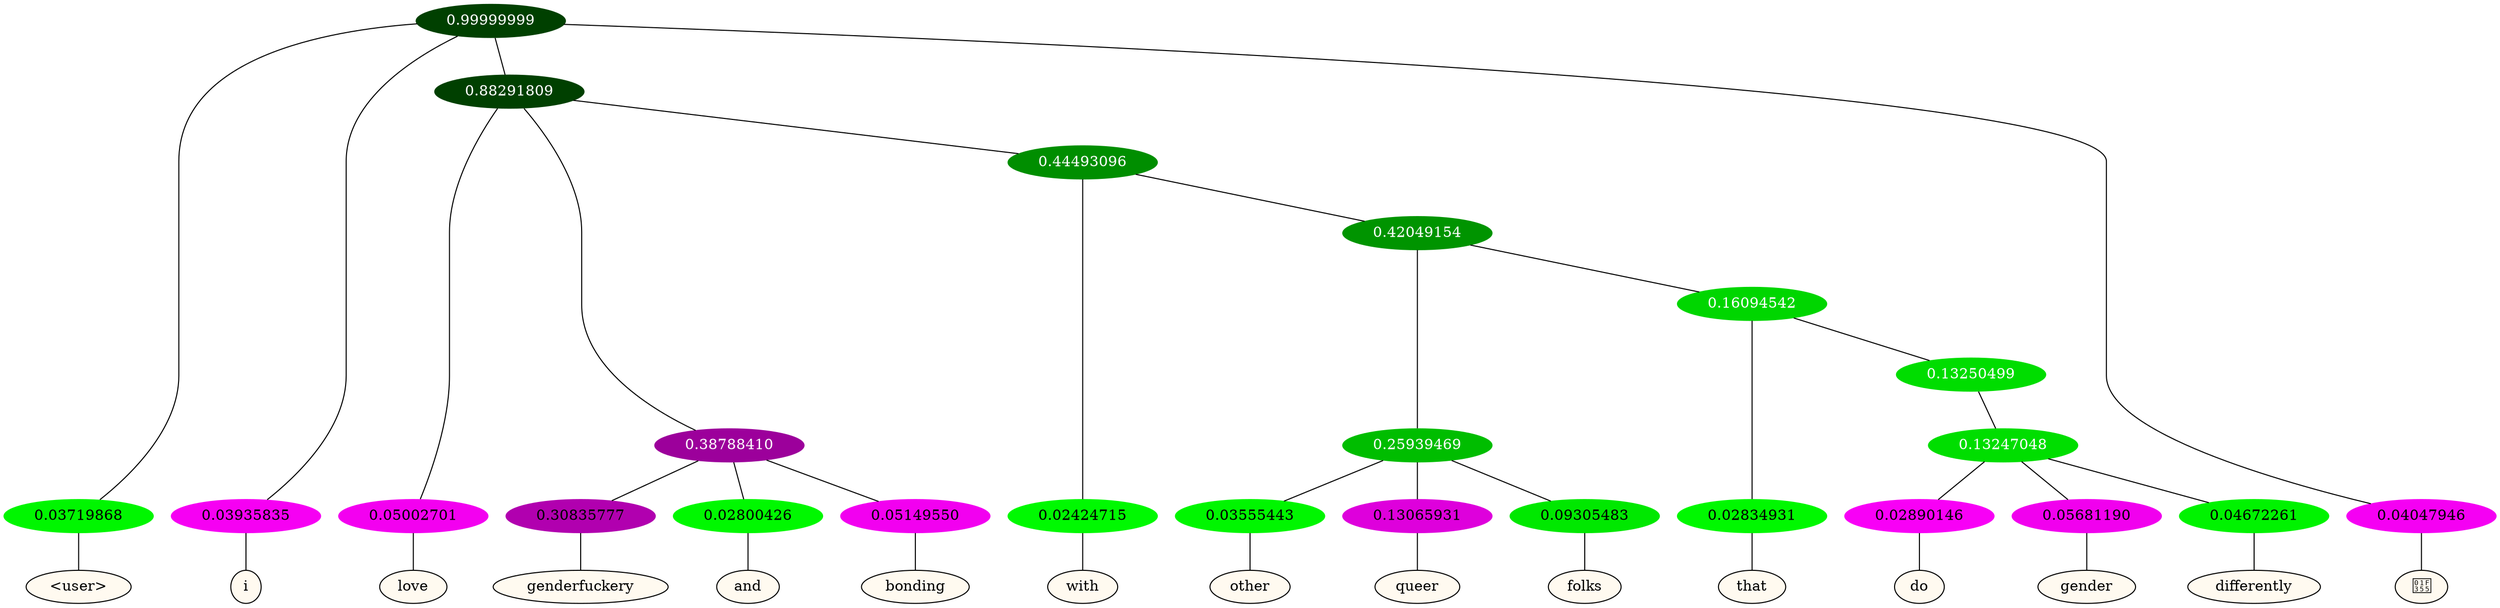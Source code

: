 graph {
	node [format=png height=0.15 nodesep=0.001 ordering=out overlap=prism overlap_scaling=0.01 ranksep=0.001 ratio=0.2 style=filled width=0.15]
	{
		rank=same
		a_w_1 [label="\<user\>" color=black fillcolor=floralwhite style="filled,solid"]
		a_w_2 [label=i color=black fillcolor=floralwhite style="filled,solid"]
		a_w_5 [label=love color=black fillcolor=floralwhite style="filled,solid"]
		a_w_8 [label=genderfuckery color=black fillcolor=floralwhite style="filled,solid"]
		a_w_9 [label=and color=black fillcolor=floralwhite style="filled,solid"]
		a_w_10 [label=bonding color=black fillcolor=floralwhite style="filled,solid"]
		a_w_11 [label=with color=black fillcolor=floralwhite style="filled,solid"]
		a_w_15 [label=other color=black fillcolor=floralwhite style="filled,solid"]
		a_w_16 [label=queer color=black fillcolor=floralwhite style="filled,solid"]
		a_w_17 [label=folks color=black fillcolor=floralwhite style="filled,solid"]
		a_w_18 [label=that color=black fillcolor=floralwhite style="filled,solid"]
		a_w_21 [label=do color=black fillcolor=floralwhite style="filled,solid"]
		a_w_22 [label=gender color=black fillcolor=floralwhite style="filled,solid"]
		a_w_23 [label=differently color=black fillcolor=floralwhite style="filled,solid"]
		a_w_4 [label="🍕" color=black fillcolor=floralwhite style="filled,solid"]
	}
	a_n_1 -- a_w_1
	a_n_2 -- a_w_2
	a_n_5 -- a_w_5
	a_n_8 -- a_w_8
	a_n_9 -- a_w_9
	a_n_10 -- a_w_10
	a_n_11 -- a_w_11
	a_n_15 -- a_w_15
	a_n_16 -- a_w_16
	a_n_17 -- a_w_17
	a_n_18 -- a_w_18
	a_n_21 -- a_w_21
	a_n_22 -- a_w_22
	a_n_23 -- a_w_23
	a_n_4 -- a_w_4
	{
		rank=same
		a_n_1 [label=0.03719868 color="0.334 1.000 0.963" fontcolor=black]
		a_n_2 [label=0.03935835 color="0.835 1.000 0.961" fontcolor=black]
		a_n_5 [label=0.05002701 color="0.835 1.000 0.950" fontcolor=black]
		a_n_8 [label=0.30835777 color="0.835 1.000 0.692" fontcolor=black]
		a_n_9 [label=0.02800426 color="0.334 1.000 0.972" fontcolor=black]
		a_n_10 [label=0.05149550 color="0.835 1.000 0.949" fontcolor=black]
		a_n_11 [label=0.02424715 color="0.334 1.000 0.976" fontcolor=black]
		a_n_15 [label=0.03555443 color="0.334 1.000 0.964" fontcolor=black]
		a_n_16 [label=0.13065931 color="0.835 1.000 0.869" fontcolor=black]
		a_n_17 [label=0.09305483 color="0.334 1.000 0.907" fontcolor=black]
		a_n_18 [label=0.02834931 color="0.334 1.000 0.972" fontcolor=black]
		a_n_21 [label=0.02890146 color="0.835 1.000 0.971" fontcolor=black]
		a_n_22 [label=0.05681190 color="0.835 1.000 0.943" fontcolor=black]
		a_n_23 [label=0.04672261 color="0.334 1.000 0.953" fontcolor=black]
		a_n_4 [label=0.04047946 color="0.835 1.000 0.960" fontcolor=black]
	}
	a_n_0 [label=0.99999999 color="0.334 1.000 0.250" fontcolor=grey99]
	a_n_0 -- a_n_1
	a_n_0 -- a_n_2
	a_n_3 [label=0.88291809 color="0.334 1.000 0.250" fontcolor=grey99]
	a_n_0 -- a_n_3
	a_n_0 -- a_n_4
	a_n_3 -- a_n_5
	a_n_6 [label=0.38788410 color="0.835 1.000 0.612" fontcolor=grey99]
	a_n_3 -- a_n_6
	a_n_7 [label=0.44493096 color="0.334 1.000 0.555" fontcolor=grey99]
	a_n_3 -- a_n_7
	a_n_6 -- a_n_8
	a_n_6 -- a_n_9
	a_n_6 -- a_n_10
	a_n_7 -- a_n_11
	a_n_12 [label=0.42049154 color="0.334 1.000 0.580" fontcolor=grey99]
	a_n_7 -- a_n_12
	a_n_13 [label=0.25939469 color="0.334 1.000 0.741" fontcolor=grey99]
	a_n_12 -- a_n_13
	a_n_14 [label=0.16094542 color="0.334 1.000 0.839" fontcolor=grey99]
	a_n_12 -- a_n_14
	a_n_13 -- a_n_15
	a_n_13 -- a_n_16
	a_n_13 -- a_n_17
	a_n_14 -- a_n_18
	a_n_19 [label=0.13250499 color="0.334 1.000 0.867" fontcolor=grey99]
	a_n_14 -- a_n_19
	a_n_20 [label=0.13247048 color="0.334 1.000 0.868" fontcolor=grey99]
	a_n_19 -- a_n_20
	a_n_20 -- a_n_21
	a_n_20 -- a_n_22
	a_n_20 -- a_n_23
}
